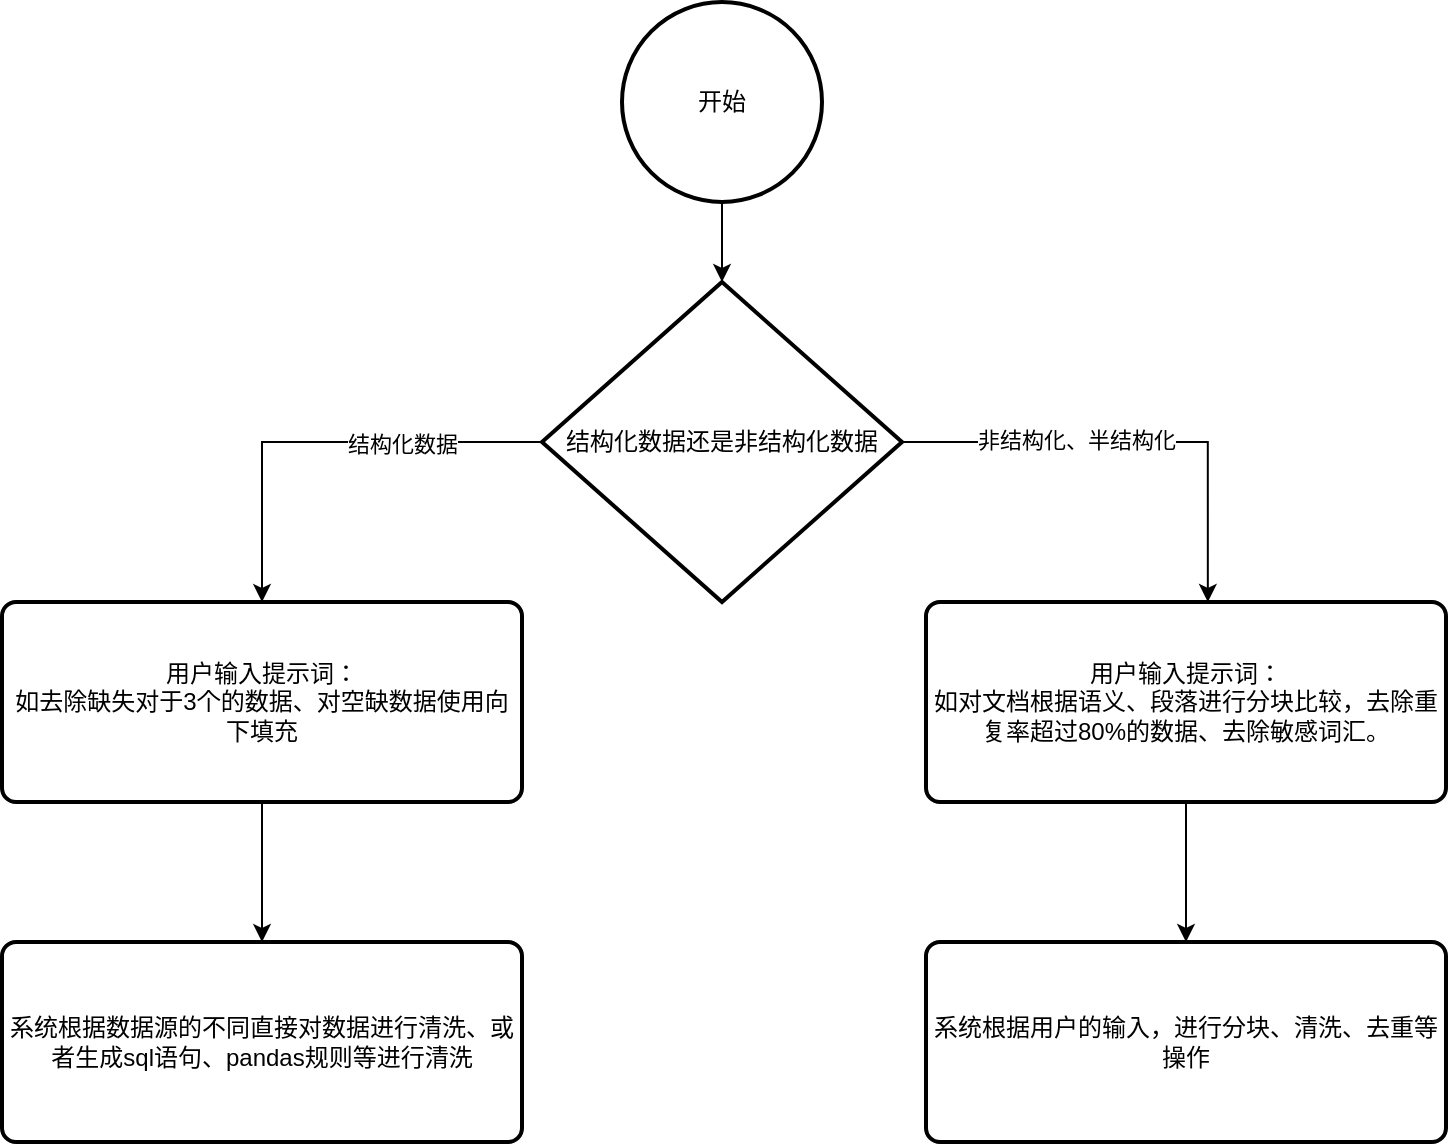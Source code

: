 <mxfile version="28.0.6">
  <diagram name="第 1 页" id="7rGuARo3LyD56dz1bq1E">
    <mxGraphModel dx="1034" dy="604" grid="1" gridSize="10" guides="1" tooltips="1" connect="1" arrows="1" fold="1" page="1" pageScale="1" pageWidth="1169" pageHeight="827" math="0" shadow="0">
      <root>
        <mxCell id="0" />
        <mxCell id="1" parent="0" />
        <mxCell id="oa7dabjQe_ooMTG9WSKU-2" value="开始" style="strokeWidth=2;html=1;shape=mxgraph.flowchart.start_2;whiteSpace=wrap;" parent="1" vertex="1">
          <mxGeometry x="430" y="30" width="100" height="100" as="geometry" />
        </mxCell>
        <mxCell id="oa7dabjQe_ooMTG9WSKU-8" style="edgeStyle=orthogonalEdgeStyle;rounded=0;orthogonalLoop=1;jettySize=auto;html=1;exitX=0;exitY=0.5;exitDx=0;exitDy=0;exitPerimeter=0;entryX=0.5;entryY=0;entryDx=0;entryDy=0;" parent="1" source="oa7dabjQe_ooMTG9WSKU-4" target="oa7dabjQe_ooMTG9WSKU-6" edge="1">
          <mxGeometry relative="1" as="geometry" />
        </mxCell>
        <mxCell id="oa7dabjQe_ooMTG9WSKU-9" value="结构化数据" style="edgeLabel;html=1;align=center;verticalAlign=middle;resizable=0;points=[];" parent="oa7dabjQe_ooMTG9WSKU-8" vertex="1" connectable="0">
          <mxGeometry x="-0.358" y="1" relative="1" as="geometry">
            <mxPoint as="offset" />
          </mxGeometry>
        </mxCell>
        <mxCell id="oa7dabjQe_ooMTG9WSKU-4" value="结构化数据还是非结构化数据" style="strokeWidth=2;html=1;shape=mxgraph.flowchart.decision;whiteSpace=wrap;" parent="1" vertex="1">
          <mxGeometry x="390" y="170" width="180" height="160" as="geometry" />
        </mxCell>
        <mxCell id="oa7dabjQe_ooMTG9WSKU-5" style="edgeStyle=orthogonalEdgeStyle;rounded=0;orthogonalLoop=1;jettySize=auto;html=1;exitX=0.5;exitY=1;exitDx=0;exitDy=0;exitPerimeter=0;entryX=0.5;entryY=0;entryDx=0;entryDy=0;entryPerimeter=0;" parent="1" source="oa7dabjQe_ooMTG9WSKU-2" target="oa7dabjQe_ooMTG9WSKU-4" edge="1">
          <mxGeometry relative="1" as="geometry" />
        </mxCell>
        <mxCell id="jdzAaUArkbH1sCb7SLQb-3" style="edgeStyle=orthogonalEdgeStyle;rounded=0;orthogonalLoop=1;jettySize=auto;html=1;exitX=0.5;exitY=1;exitDx=0;exitDy=0;" edge="1" parent="1" source="oa7dabjQe_ooMTG9WSKU-6" target="jdzAaUArkbH1sCb7SLQb-1">
          <mxGeometry relative="1" as="geometry" />
        </mxCell>
        <mxCell id="oa7dabjQe_ooMTG9WSKU-6" value="用户输入提示词：&lt;br&gt;如去除缺失对于3个的数据、对空缺数据使用向下填充" style="rounded=1;whiteSpace=wrap;html=1;absoluteArcSize=1;arcSize=14;strokeWidth=2;" parent="1" vertex="1">
          <mxGeometry x="120" y="330" width="260" height="100" as="geometry" />
        </mxCell>
        <mxCell id="jdzAaUArkbH1sCb7SLQb-4" style="edgeStyle=orthogonalEdgeStyle;rounded=0;orthogonalLoop=1;jettySize=auto;html=1;exitX=0.5;exitY=1;exitDx=0;exitDy=0;" edge="1" parent="1" source="oa7dabjQe_ooMTG9WSKU-7" target="jdzAaUArkbH1sCb7SLQb-2">
          <mxGeometry relative="1" as="geometry" />
        </mxCell>
        <mxCell id="oa7dabjQe_ooMTG9WSKU-7" value="用户输入提示词：&lt;br&gt;如对文档根据语义、段落进行分块比较，去除重复率超过80%的数据、去除敏感词汇。" style="rounded=1;whiteSpace=wrap;html=1;absoluteArcSize=1;arcSize=14;strokeWidth=2;" parent="1" vertex="1">
          <mxGeometry x="582" y="330" width="260" height="100" as="geometry" />
        </mxCell>
        <mxCell id="oa7dabjQe_ooMTG9WSKU-10" style="edgeStyle=orthogonalEdgeStyle;rounded=0;orthogonalLoop=1;jettySize=auto;html=1;exitX=1;exitY=0.5;exitDx=0;exitDy=0;exitPerimeter=0;entryX=0.542;entryY=0;entryDx=0;entryDy=0;entryPerimeter=0;" parent="1" source="oa7dabjQe_ooMTG9WSKU-4" target="oa7dabjQe_ooMTG9WSKU-7" edge="1">
          <mxGeometry relative="1" as="geometry" />
        </mxCell>
        <mxCell id="oa7dabjQe_ooMTG9WSKU-11" value="非结构化、半结构化" style="edgeLabel;html=1;align=center;verticalAlign=middle;resizable=0;points=[];" parent="oa7dabjQe_ooMTG9WSKU-10" vertex="1" connectable="0">
          <mxGeometry x="-0.258" y="1" relative="1" as="geometry">
            <mxPoint as="offset" />
          </mxGeometry>
        </mxCell>
        <mxCell id="jdzAaUArkbH1sCb7SLQb-1" value="系统根据数据源的不同直接对数据进行清洗、或者生成sql语句、pandas规则等进行清洗" style="rounded=1;whiteSpace=wrap;html=1;absoluteArcSize=1;arcSize=14;strokeWidth=2;" vertex="1" parent="1">
          <mxGeometry x="120" y="500" width="260" height="100" as="geometry" />
        </mxCell>
        <mxCell id="jdzAaUArkbH1sCb7SLQb-2" value="系统根据用户的输入，进行分块、清洗、去重等操作" style="rounded=1;whiteSpace=wrap;html=1;absoluteArcSize=1;arcSize=14;strokeWidth=2;" vertex="1" parent="1">
          <mxGeometry x="582" y="500" width="260" height="100" as="geometry" />
        </mxCell>
      </root>
    </mxGraphModel>
  </diagram>
</mxfile>
